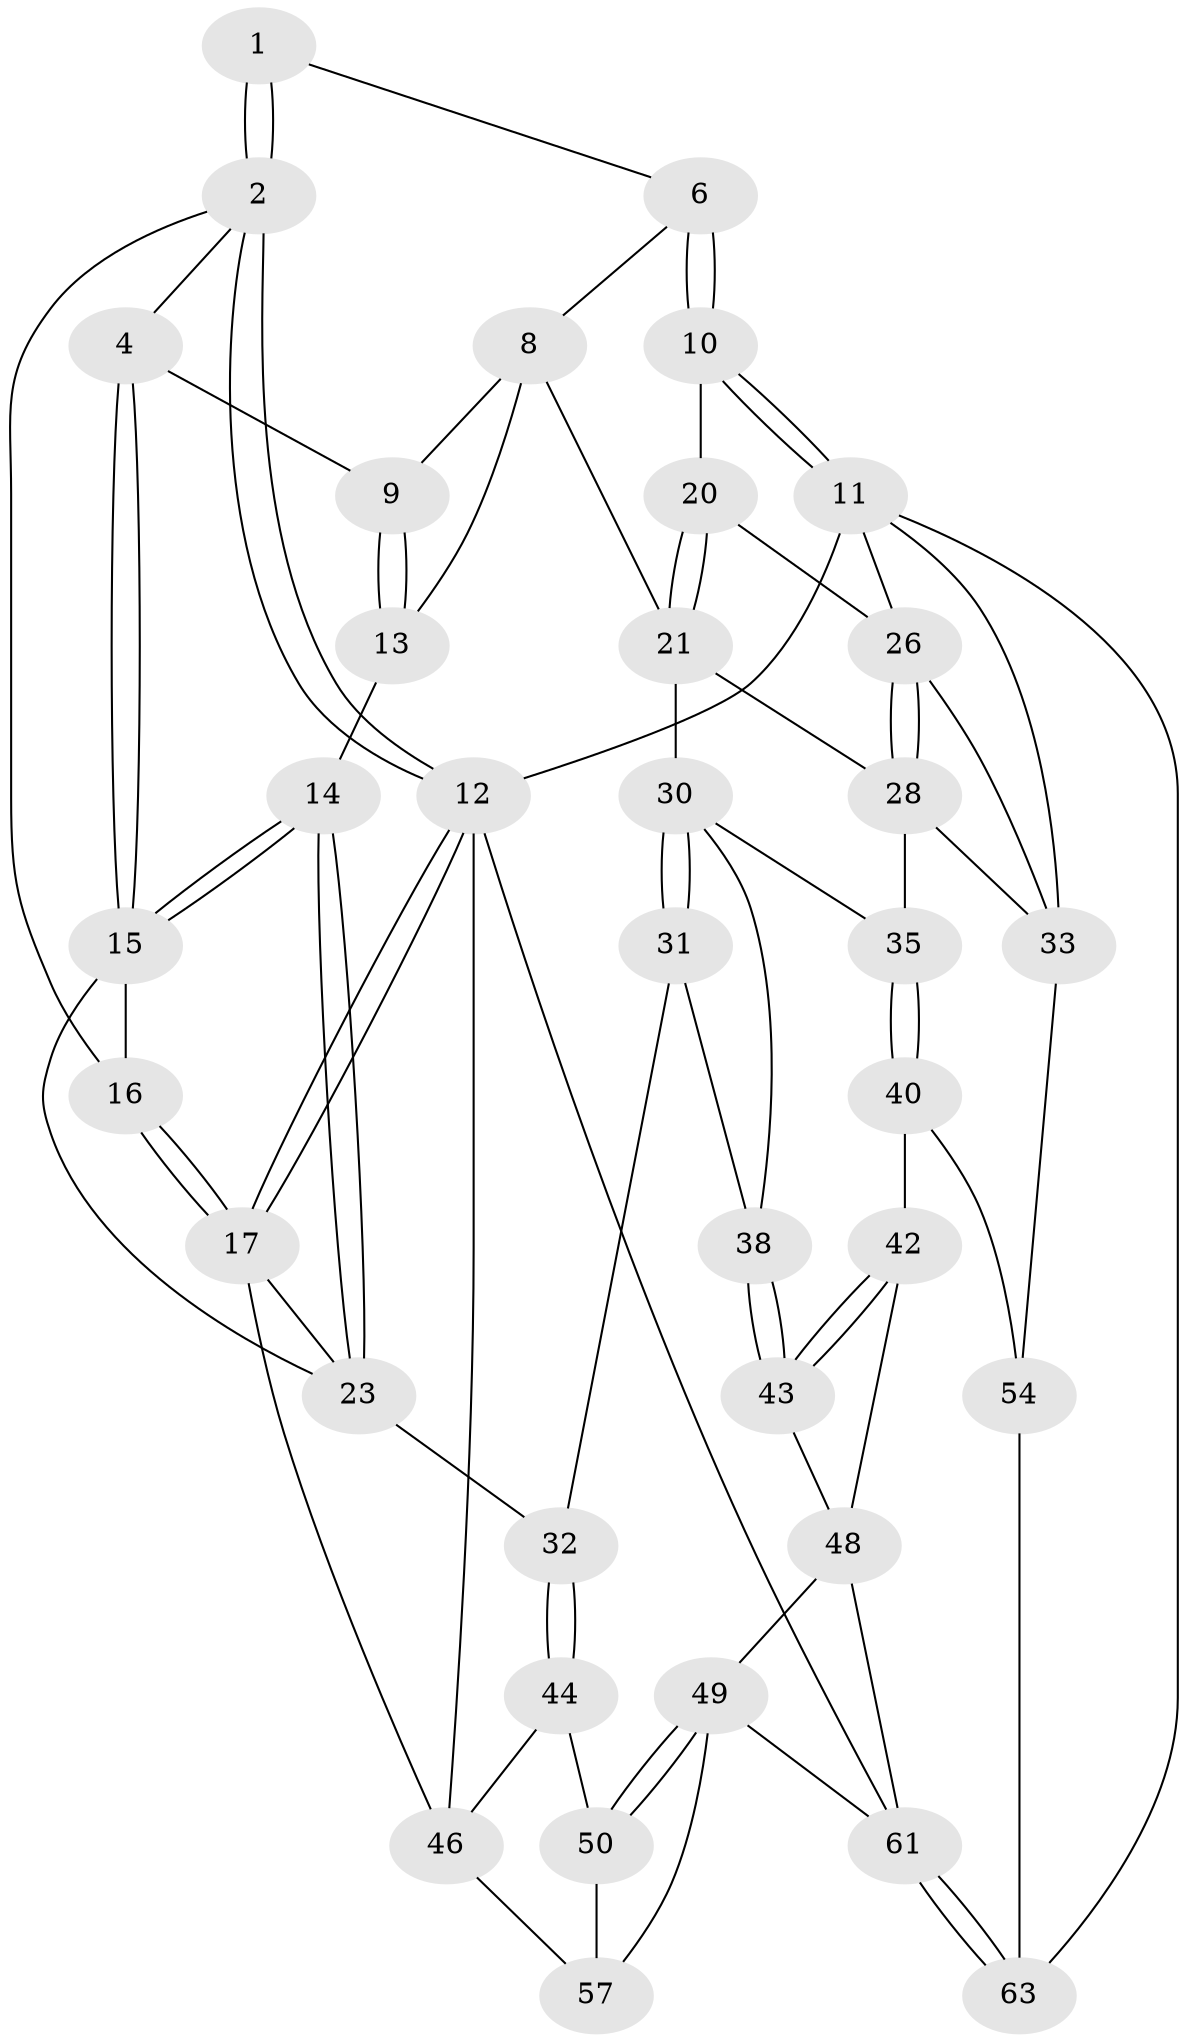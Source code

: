// Generated by graph-tools (version 1.1) at 2025/52/02/27/25 19:52:38]
// undirected, 37 vertices, 83 edges
graph export_dot {
graph [start="1"]
  node [color=gray90,style=filled];
  1 [pos="+0.4409403287801835+0"];
  2 [pos="+0.12355407529481245+0",super="+3"];
  4 [pos="+0.311918434131105+0.18215601748440963",super="+5"];
  6 [pos="+0.6995802637584354+0",super="+7"];
  8 [pos="+0.6225263524110425+0.1406670752141486",super="+18"];
  9 [pos="+0.4562256748552426+0.11160138842372462"];
  10 [pos="+1+0",super="+19"];
  11 [pos="+1+0",super="+59"];
  12 [pos="+0+0",super="+52"];
  13 [pos="+0.45955448711506164+0.31731713341320184"];
  14 [pos="+0.38657000473551484+0.3028453923802522"];
  15 [pos="+0.3452184171066638+0.26297068718382793",super="+22"];
  16 [pos="+0.10668677775443758+0.25730983149114434"];
  17 [pos="+0+0.399186576039703",super="+25"];
  20 [pos="+0.8012290832134824+0.24039910304118034"];
  21 [pos="+0.4852795102303914+0.3374246378377551",super="+29"];
  23 [pos="+0.23381483635496492+0.43878697310208997",super="+24"];
  26 [pos="+0.8141362537644611+0.25869206006597656",super="+27"];
  28 [pos="+0.8543040046605996+0.46188845471289053",super="+34"];
  30 [pos="+0.5338082044339568+0.45573617580981884",super="+37"];
  31 [pos="+0.3746999534488884+0.5964843056612618"];
  32 [pos="+0.3125237564908465+0.6158773667679734"];
  33 [pos="+1+0.578823648504249",super="+53"];
  35 [pos="+0.9168148892943385+0.5419036479949476",super="+36"];
  38 [pos="+0.5452869069244841+0.7031128150109431",super="+39"];
  40 [pos="+0.7109816830047581+0.7679696163226429",super="+41"];
  42 [pos="+0.6880950841673115+0.839888645984891"];
  43 [pos="+0.6191334841095195+0.8149595043170954",super="+47"];
  44 [pos="+0.2861300656393598+0.6515051808314252",super="+45"];
  46 [pos="+0+0.6577601519790307",super="+51"];
  48 [pos="+0.4478620427308987+0.8421901018118376",super="+60"];
  49 [pos="+0.35510842019642674+0.812640129733049",super="+58"];
  50 [pos="+0.3024319565410022+0.7267221247842638",super="+56"];
  54 [pos="+1+0.6948528980825622",super="+55"];
  57 [pos="+0.1903036336900735+0.8963595875294343"];
  61 [pos="+0.5091566771592827+1",super="+62"];
  63 [pos="+1+1",super="+64"];
  1 -- 2;
  1 -- 2;
  1 -- 6;
  2 -- 12;
  2 -- 12;
  2 -- 16;
  2 -- 4;
  4 -- 15;
  4 -- 15;
  4 -- 9;
  6 -- 10 [weight=2];
  6 -- 10;
  6 -- 8;
  8 -- 9;
  8 -- 21;
  8 -- 13;
  9 -- 13;
  9 -- 13;
  10 -- 11;
  10 -- 11;
  10 -- 20;
  11 -- 12 [weight=2];
  11 -- 26;
  11 -- 33;
  11 -- 63;
  12 -- 17;
  12 -- 17;
  12 -- 61;
  12 -- 46;
  13 -- 14;
  14 -- 15;
  14 -- 15;
  14 -- 23;
  14 -- 23;
  15 -- 16;
  15 -- 23;
  16 -- 17;
  16 -- 17;
  17 -- 46;
  17 -- 23;
  20 -- 21;
  20 -- 21;
  20 -- 26;
  21 -- 28;
  21 -- 30;
  23 -- 32;
  26 -- 28;
  26 -- 28;
  26 -- 33;
  28 -- 33;
  28 -- 35;
  30 -- 31;
  30 -- 31;
  30 -- 38;
  30 -- 35;
  31 -- 32;
  31 -- 38;
  32 -- 44;
  32 -- 44;
  33 -- 54;
  35 -- 40 [weight=2];
  35 -- 40;
  38 -- 43 [weight=2];
  38 -- 43;
  40 -- 42;
  40 -- 54;
  42 -- 43;
  42 -- 43;
  42 -- 48;
  43 -- 48;
  44 -- 50 [weight=2];
  44 -- 46;
  46 -- 57;
  48 -- 49;
  48 -- 61;
  49 -- 50;
  49 -- 50;
  49 -- 61;
  49 -- 57;
  50 -- 57;
  54 -- 63 [weight=2];
  61 -- 63;
  61 -- 63;
}
